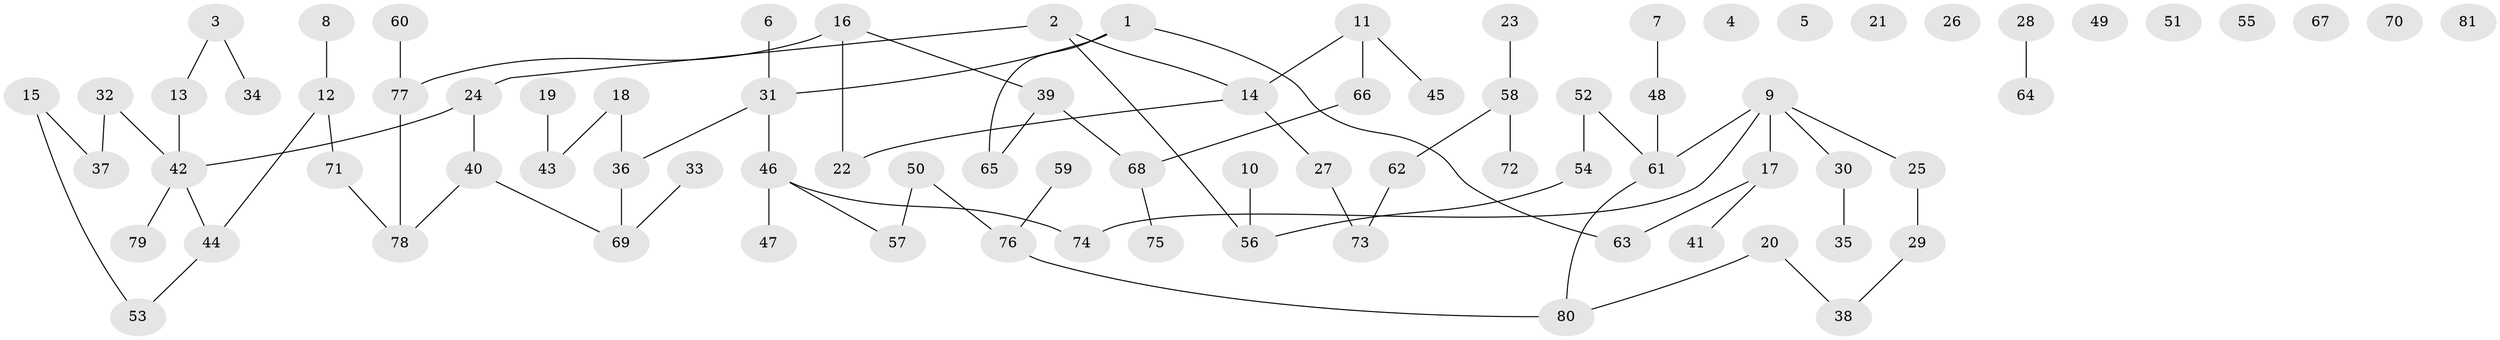 // Generated by graph-tools (version 1.1) at 2025/00/03/09/25 03:00:48]
// undirected, 81 vertices, 78 edges
graph export_dot {
graph [start="1"]
  node [color=gray90,style=filled];
  1;
  2;
  3;
  4;
  5;
  6;
  7;
  8;
  9;
  10;
  11;
  12;
  13;
  14;
  15;
  16;
  17;
  18;
  19;
  20;
  21;
  22;
  23;
  24;
  25;
  26;
  27;
  28;
  29;
  30;
  31;
  32;
  33;
  34;
  35;
  36;
  37;
  38;
  39;
  40;
  41;
  42;
  43;
  44;
  45;
  46;
  47;
  48;
  49;
  50;
  51;
  52;
  53;
  54;
  55;
  56;
  57;
  58;
  59;
  60;
  61;
  62;
  63;
  64;
  65;
  66;
  67;
  68;
  69;
  70;
  71;
  72;
  73;
  74;
  75;
  76;
  77;
  78;
  79;
  80;
  81;
  1 -- 31;
  1 -- 63;
  1 -- 65;
  2 -- 14;
  2 -- 24;
  2 -- 56;
  3 -- 13;
  3 -- 34;
  6 -- 31;
  7 -- 48;
  8 -- 12;
  9 -- 17;
  9 -- 25;
  9 -- 30;
  9 -- 61;
  9 -- 74;
  10 -- 56;
  11 -- 14;
  11 -- 45;
  11 -- 66;
  12 -- 44;
  12 -- 71;
  13 -- 42;
  14 -- 22;
  14 -- 27;
  15 -- 37;
  15 -- 53;
  16 -- 22;
  16 -- 39;
  16 -- 77;
  17 -- 41;
  17 -- 63;
  18 -- 36;
  18 -- 43;
  19 -- 43;
  20 -- 38;
  20 -- 80;
  23 -- 58;
  24 -- 40;
  24 -- 42;
  25 -- 29;
  27 -- 73;
  28 -- 64;
  29 -- 38;
  30 -- 35;
  31 -- 36;
  31 -- 46;
  32 -- 37;
  32 -- 42;
  33 -- 69;
  36 -- 69;
  39 -- 65;
  39 -- 68;
  40 -- 69;
  40 -- 78;
  42 -- 44;
  42 -- 79;
  44 -- 53;
  46 -- 47;
  46 -- 57;
  46 -- 74;
  48 -- 61;
  50 -- 57;
  50 -- 76;
  52 -- 54;
  52 -- 61;
  54 -- 56;
  58 -- 62;
  58 -- 72;
  59 -- 76;
  60 -- 77;
  61 -- 80;
  62 -- 73;
  66 -- 68;
  68 -- 75;
  71 -- 78;
  76 -- 80;
  77 -- 78;
}
